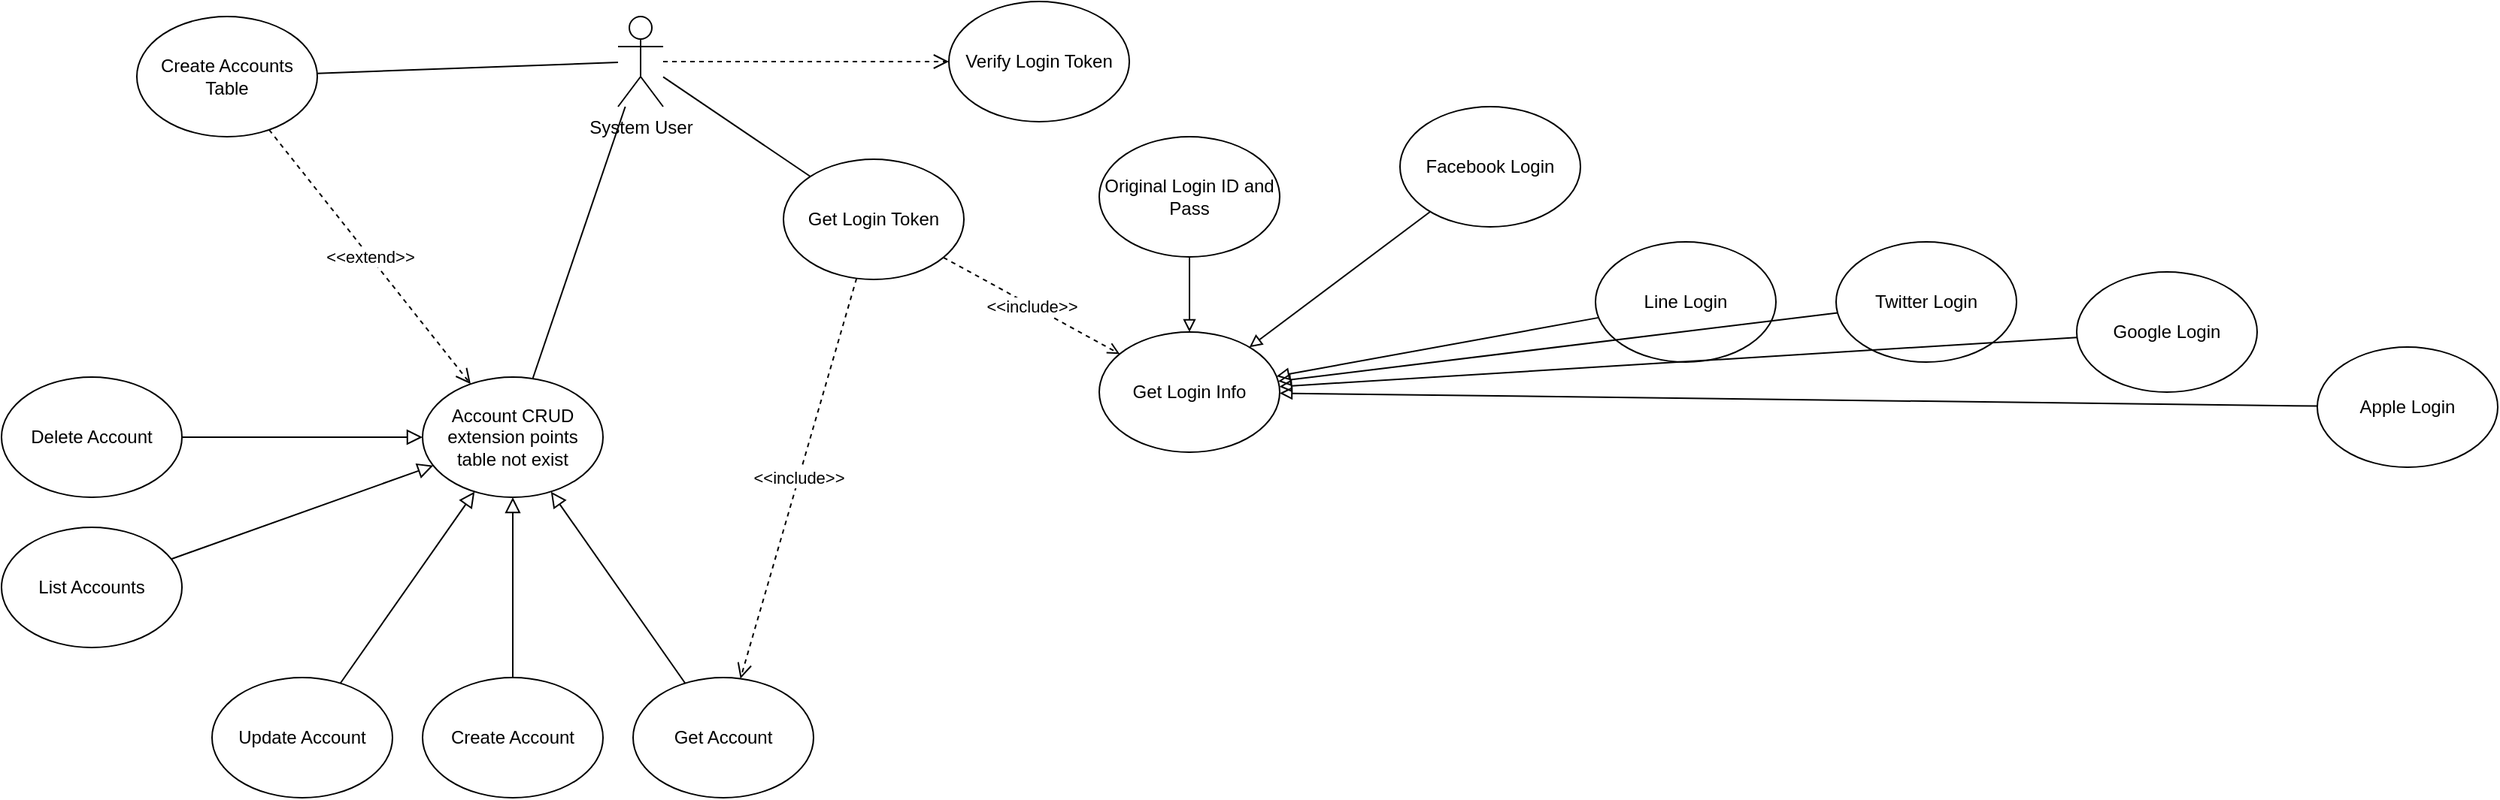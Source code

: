 <mxfile>
    <diagram id="rvlkigkRNbvFjIAoxNdc" name="use case">
        <mxGraphModel dx="1928" dy="643" grid="1" gridSize="10" guides="1" tooltips="1" connect="1" arrows="1" fold="1" page="1" pageScale="1" pageWidth="1100" pageHeight="850" math="0" shadow="0">
            <root>
                <mxCell id="0"/>
                <mxCell id="1" parent="0"/>
                <mxCell id="17" value="" style="edgeStyle=none;html=1;endArrow=none;endFill=0;" edge="1" parent="1" source="2" target="32">
                    <mxGeometry relative="1" as="geometry"/>
                </mxCell>
                <mxCell id="18" value="" style="edgeStyle=none;html=1;endArrow=none;endFill=0;" edge="1" parent="1" source="2" target="36">
                    <mxGeometry relative="1" as="geometry">
                        <mxPoint x="222.026" y="309.693" as="targetPoint"/>
                    </mxGeometry>
                </mxCell>
                <mxCell id="19" value="" style="edgeStyle=none;html=1;endArrow=none;endFill=0;" edge="1" parent="1" source="2" target="8">
                    <mxGeometry relative="1" as="geometry"/>
                </mxCell>
                <mxCell id="44" value="" style="edgeStyle=none;html=1;dashed=1;endArrow=open;endFill=0;endSize=8;" edge="1" parent="1" source="2" target="34">
                    <mxGeometry relative="1" as="geometry"/>
                </mxCell>
                <mxCell id="2" value="System User" style="shape=umlActor;verticalLabelPosition=bottom;verticalAlign=top;html=1;outlineConnect=0;" vertex="1" parent="1">
                    <mxGeometry x="40" y="250" width="30" height="60" as="geometry"/>
                </mxCell>
                <mxCell id="3" value="Create Account" style="ellipse;whiteSpace=wrap;html=1;" vertex="1" parent="1">
                    <mxGeometry x="-90" y="690" width="120" height="80" as="geometry"/>
                </mxCell>
                <mxCell id="4" value="Update Account" style="ellipse;whiteSpace=wrap;html=1;" vertex="1" parent="1">
                    <mxGeometry x="-230" y="690" width="120" height="80" as="geometry"/>
                </mxCell>
                <mxCell id="33" value="&amp;lt;&amp;lt;include&amp;gt;&amp;gt;" style="edgeStyle=none;html=1;dashed=1;endArrow=open;endFill=0;" edge="1" parent="1" source="32" target="5">
                    <mxGeometry relative="1" as="geometry"/>
                </mxCell>
                <mxCell id="5" value="Get Login Info" style="ellipse;whiteSpace=wrap;html=1;" vertex="1" parent="1">
                    <mxGeometry x="360" y="460" width="120" height="80" as="geometry"/>
                </mxCell>
                <mxCell id="11" value="" style="edgeStyle=none;html=1;endArrow=block;endFill=0;endSize=8;" edge="1" parent="1" source="3" target="8">
                    <mxGeometry relative="1" as="geometry"/>
                </mxCell>
                <mxCell id="12" value="" style="edgeStyle=none;html=1;endArrow=block;endFill=0;endSize=8;" edge="1" parent="1" source="4" target="8">
                    <mxGeometry relative="1" as="geometry"/>
                </mxCell>
                <mxCell id="13" value="" style="edgeStyle=none;html=1;endArrow=block;endFill=0;endSize=8;" edge="1" parent="1" source="9" target="8">
                    <mxGeometry relative="1" as="geometry"/>
                </mxCell>
                <mxCell id="14" value="" style="edgeStyle=none;html=1;endArrow=block;endFill=0;endSize=8;" edge="1" parent="1" source="10" target="8">
                    <mxGeometry relative="1" as="geometry"/>
                </mxCell>
                <mxCell id="16" value="" style="edgeStyle=none;html=1;endArrow=block;endFill=0;endSize=8;" edge="1" parent="1" source="15" target="8">
                    <mxGeometry relative="1" as="geometry"/>
                </mxCell>
                <mxCell id="8" value="Account CRUD&lt;br&gt;extension points&lt;br&gt;table not exist" style="ellipse;whiteSpace=wrap;html=1;align=center;" vertex="1" parent="1">
                    <mxGeometry x="-90" y="490" width="120" height="80" as="geometry"/>
                </mxCell>
                <mxCell id="9" value="Get Account" style="ellipse;whiteSpace=wrap;html=1;" vertex="1" parent="1">
                    <mxGeometry x="50" y="690" width="120" height="80" as="geometry"/>
                </mxCell>
                <mxCell id="10" value="List Accounts" style="ellipse;whiteSpace=wrap;html=1;" vertex="1" parent="1">
                    <mxGeometry x="-370" y="590" width="120" height="80" as="geometry"/>
                </mxCell>
                <mxCell id="15" value="Delete Account" style="ellipse;whiteSpace=wrap;html=1;" vertex="1" parent="1">
                    <mxGeometry x="-370" y="490" width="120" height="80" as="geometry"/>
                </mxCell>
                <mxCell id="26" value="" style="edgeStyle=none;html=1;endArrow=block;endFill=0;" edge="1" parent="1" source="20" target="5">
                    <mxGeometry relative="1" as="geometry"/>
                </mxCell>
                <mxCell id="20" value="Original Login ID and Pass" style="ellipse;whiteSpace=wrap;html=1;" vertex="1" parent="1">
                    <mxGeometry x="360" y="330" width="120" height="80" as="geometry"/>
                </mxCell>
                <mxCell id="27" value="" style="edgeStyle=none;html=1;endArrow=block;endFill=0;" edge="1" parent="1" source="21" target="5">
                    <mxGeometry relative="1" as="geometry"/>
                </mxCell>
                <mxCell id="21" value="Facebook Login" style="ellipse;whiteSpace=wrap;html=1;" vertex="1" parent="1">
                    <mxGeometry x="560" y="310" width="120" height="80" as="geometry"/>
                </mxCell>
                <mxCell id="28" value="" style="edgeStyle=none;html=1;endArrow=block;endFill=0;" edge="1" parent="1" source="22" target="5">
                    <mxGeometry relative="1" as="geometry"/>
                </mxCell>
                <mxCell id="22" value="Line Login" style="ellipse;whiteSpace=wrap;html=1;" vertex="1" parent="1">
                    <mxGeometry x="690" y="400" width="120" height="80" as="geometry"/>
                </mxCell>
                <mxCell id="29" value="" style="edgeStyle=none;html=1;endArrow=block;endFill=0;" edge="1" parent="1" source="23" target="5">
                    <mxGeometry relative="1" as="geometry"/>
                </mxCell>
                <mxCell id="23" value="Twitter Login" style="ellipse;whiteSpace=wrap;html=1;" vertex="1" parent="1">
                    <mxGeometry x="850" y="400" width="120" height="80" as="geometry"/>
                </mxCell>
                <mxCell id="30" value="" style="edgeStyle=none;html=1;endArrow=block;endFill=0;" edge="1" parent="1" source="24" target="5">
                    <mxGeometry relative="1" as="geometry"/>
                </mxCell>
                <mxCell id="24" value="Google Login" style="ellipse;whiteSpace=wrap;html=1;" vertex="1" parent="1">
                    <mxGeometry x="1010" y="420" width="120" height="80" as="geometry"/>
                </mxCell>
                <mxCell id="31" value="" style="edgeStyle=none;html=1;endArrow=block;endFill=0;" edge="1" parent="1" source="25" target="5">
                    <mxGeometry relative="1" as="geometry"/>
                </mxCell>
                <mxCell id="25" value="Apple Login" style="ellipse;whiteSpace=wrap;html=1;" vertex="1" parent="1">
                    <mxGeometry x="1170" y="470" width="120" height="80" as="geometry"/>
                </mxCell>
                <mxCell id="45" value="&amp;lt;&amp;lt;include&amp;gt;&amp;gt;" style="edgeStyle=none;html=1;dashed=1;endArrow=open;endFill=0;endSize=8;" edge="1" parent="1" source="32" target="9">
                    <mxGeometry relative="1" as="geometry"/>
                </mxCell>
                <mxCell id="32" value="Get Login Token" style="ellipse;whiteSpace=wrap;html=1;" vertex="1" parent="1">
                    <mxGeometry x="150" y="345" width="120" height="80" as="geometry"/>
                </mxCell>
                <mxCell id="34" value="Verify Login Token" style="ellipse;whiteSpace=wrap;html=1;" vertex="1" parent="1">
                    <mxGeometry x="260" y="240" width="120" height="80" as="geometry"/>
                </mxCell>
                <mxCell id="37" value="&amp;lt;&amp;lt;extend&amp;gt;&amp;gt;" style="edgeStyle=none;html=1;endArrow=open;endFill=0;endSize=8;dashed=1;" edge="1" parent="1" source="36" target="8">
                    <mxGeometry relative="1" as="geometry"/>
                </mxCell>
                <mxCell id="36" value="Create Accounts Table" style="ellipse;whiteSpace=wrap;html=1;" vertex="1" parent="1">
                    <mxGeometry x="-280" y="250" width="120" height="80" as="geometry"/>
                </mxCell>
            </root>
        </mxGraphModel>
    </diagram>
</mxfile>